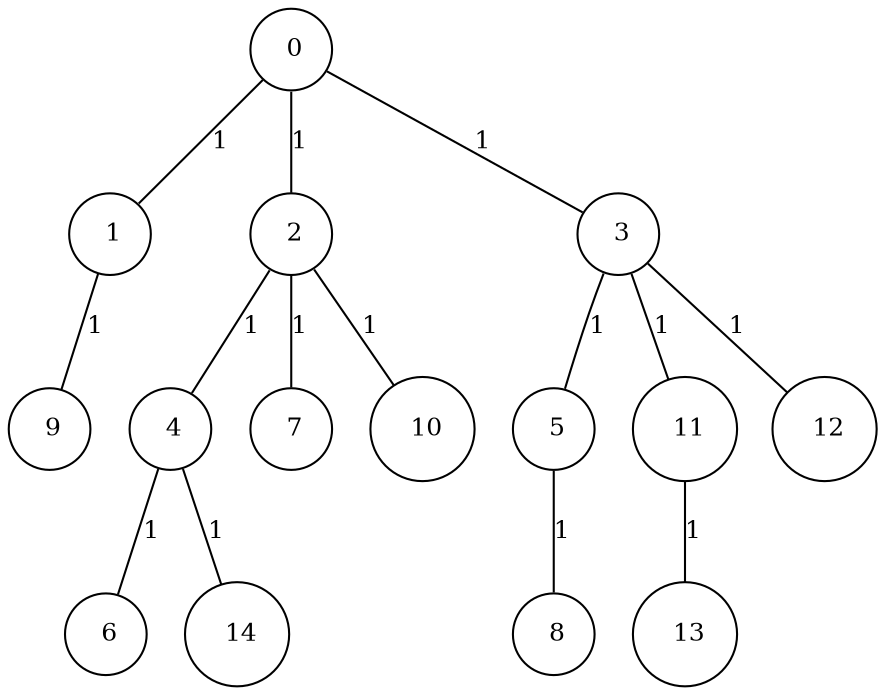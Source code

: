 graph G {
size="8.5,11;"
ratio = "expand;"
fixedsize="true;"
overlap="scale;"
node[shape=circle,width=.12,hight=.12,fontsize=12]
edge[fontsize=12]

0[label=" 0" color=black, pos="2.0196198,0.72368421!"];
1[label=" 1" color=black, pos="0.18307221,2.8368625!"];
2[label=" 2" color=black, pos="2.6529669,2.9413086!"];
3[label=" 3" color=black, pos="0.47866415,2.7456388!"];
4[label=" 4" color=black, pos="2.4140181,0.64703664!"];
5[label=" 5" color=black, pos="0.83698389,1.0042508!"];
6[label=" 6" color=black, pos="2.6383114,1.6709184!"];
7[label=" 7" color=black, pos="1.7730041,2.4181278!"];
8[label=" 8" color=black, pos="0.089803201,1.7165024!"];
9[label=" 9" color=black, pos="1.6401791,1.3668229!"];
10[label=" 10" color=black, pos="0.8442613,1.1131053!"];
11[label=" 11" color=black, pos="2.2898062,1.9873676!"];
12[label=" 12" color=black, pos="0.463446,1.1593351!"];
13[label=" 13" color=black, pos="1.9659982,1.3431179!"];
14[label=" 14" color=black, pos="2.6789784,0.67513328!"];
0--1[label="1"]
0--2[label="1"]
0--3[label="1"]
1--9[label="1"]
2--4[label="1"]
2--7[label="1"]
2--10[label="1"]
3--5[label="1"]
3--11[label="1"]
3--12[label="1"]
4--6[label="1"]
4--14[label="1"]
5--8[label="1"]
11--13[label="1"]

}

